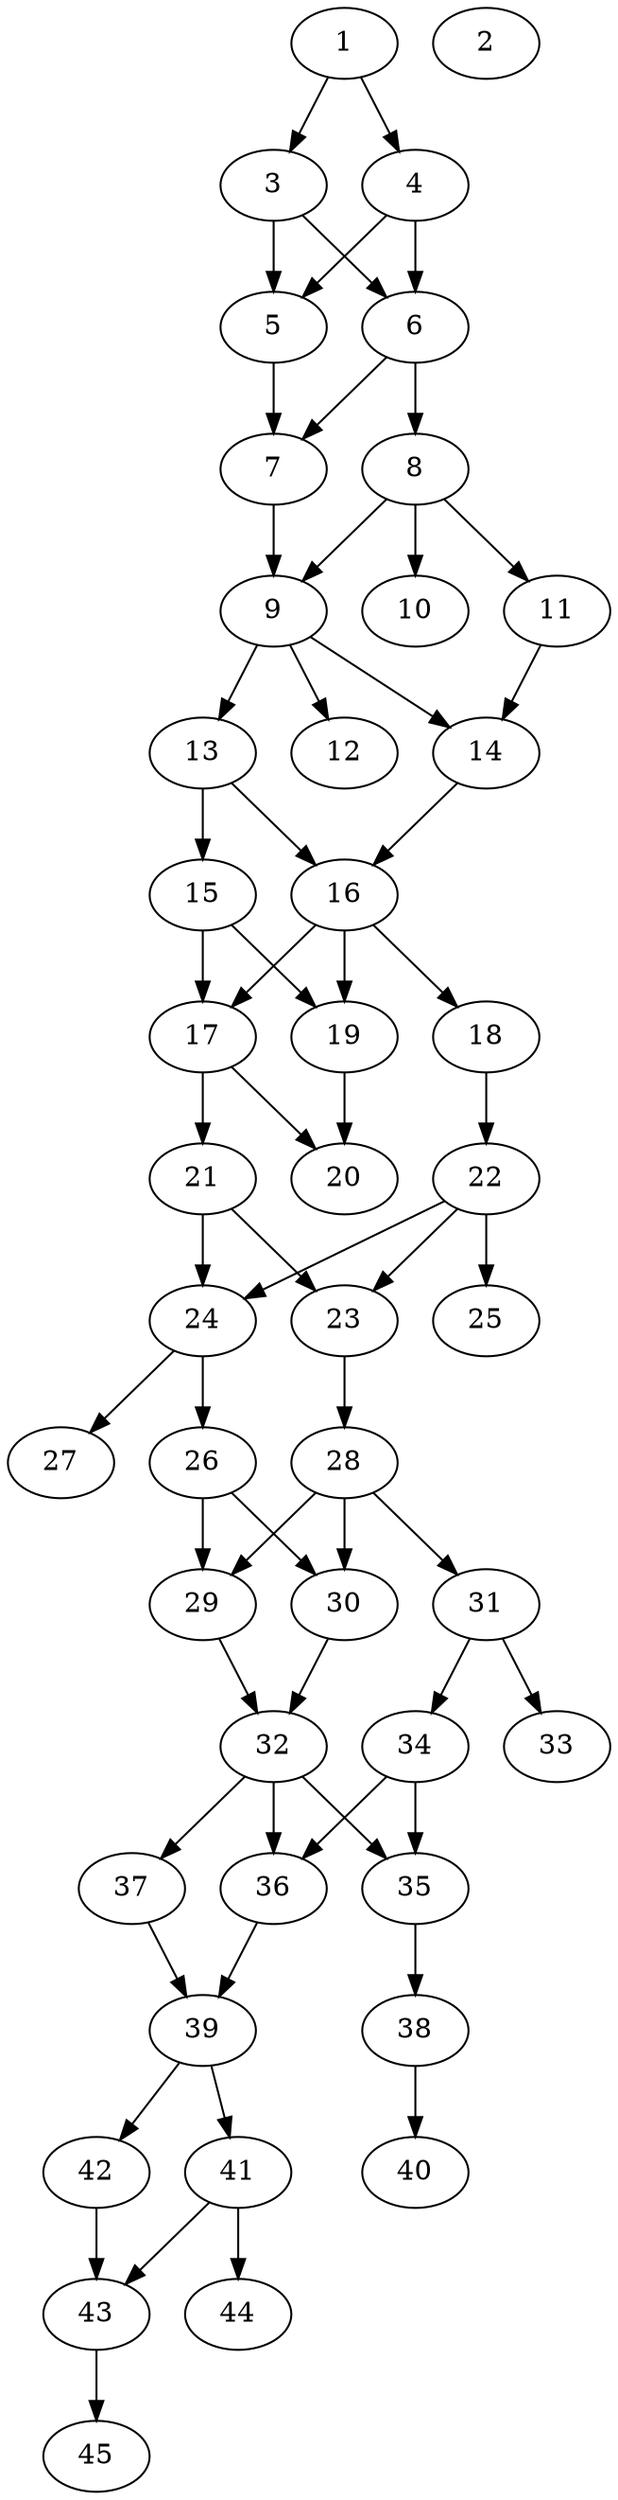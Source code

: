 // DAG automatically generated by daggen at Thu Oct  3 14:07:25 2019
// ./daggen --dot -n 45 --ccr 0.5 --fat 0.3 --regular 0.7 --density 0.6 --mindata 5242880 --maxdata 52428800 
digraph G {
  1 [size="104634368", alpha="0.17", expect_size="52317184"] 
  1 -> 3 [size ="52317184"]
  1 -> 4 [size ="52317184"]
  2 [size="10852352", alpha="0.12", expect_size="5426176"] 
  3 [size="63719424", alpha="0.06", expect_size="31859712"] 
  3 -> 5 [size ="31859712"]
  3 -> 6 [size ="31859712"]
  4 [size="46960640", alpha="0.08", expect_size="23480320"] 
  4 -> 5 [size ="23480320"]
  4 -> 6 [size ="23480320"]
  5 [size="33599488", alpha="0.10", expect_size="16799744"] 
  5 -> 7 [size ="16799744"]
  6 [size="65638400", alpha="0.08", expect_size="32819200"] 
  6 -> 7 [size ="32819200"]
  6 -> 8 [size ="32819200"]
  7 [size="44593152", alpha="0.05", expect_size="22296576"] 
  7 -> 9 [size ="22296576"]
  8 [size="29603840", alpha="0.17", expect_size="14801920"] 
  8 -> 9 [size ="14801920"]
  8 -> 10 [size ="14801920"]
  8 -> 11 [size ="14801920"]
  9 [size="24264704", alpha="0.09", expect_size="12132352"] 
  9 -> 12 [size ="12132352"]
  9 -> 13 [size ="12132352"]
  9 -> 14 [size ="12132352"]
  10 [size="31365120", alpha="0.19", expect_size="15682560"] 
  11 [size="13187072", alpha="0.16", expect_size="6593536"] 
  11 -> 14 [size ="6593536"]
  12 [size="95684608", alpha="0.00", expect_size="47842304"] 
  13 [size="56254464", alpha="0.16", expect_size="28127232"] 
  13 -> 15 [size ="28127232"]
  13 -> 16 [size ="28127232"]
  14 [size="82776064", alpha="0.05", expect_size="41388032"] 
  14 -> 16 [size ="41388032"]
  15 [size="24860672", alpha="0.16", expect_size="12430336"] 
  15 -> 17 [size ="12430336"]
  15 -> 19 [size ="12430336"]
  16 [size="73551872", alpha="0.07", expect_size="36775936"] 
  16 -> 17 [size ="36775936"]
  16 -> 18 [size ="36775936"]
  16 -> 19 [size ="36775936"]
  17 [size="15667200", alpha="0.20", expect_size="7833600"] 
  17 -> 20 [size ="7833600"]
  17 -> 21 [size ="7833600"]
  18 [size="37464064", alpha="0.05", expect_size="18732032"] 
  18 -> 22 [size ="18732032"]
  19 [size="24023040", alpha="0.04", expect_size="12011520"] 
  19 -> 20 [size ="12011520"]
  20 [size="67469312", alpha="0.14", expect_size="33734656"] 
  21 [size="62019584", alpha="0.04", expect_size="31009792"] 
  21 -> 23 [size ="31009792"]
  21 -> 24 [size ="31009792"]
  22 [size="45160448", alpha="0.14", expect_size="22580224"] 
  22 -> 23 [size ="22580224"]
  22 -> 24 [size ="22580224"]
  22 -> 25 [size ="22580224"]
  23 [size="47212544", alpha="0.15", expect_size="23606272"] 
  23 -> 28 [size ="23606272"]
  24 [size="27207680", alpha="0.04", expect_size="13603840"] 
  24 -> 26 [size ="13603840"]
  24 -> 27 [size ="13603840"]
  25 [size="51019776", alpha="0.17", expect_size="25509888"] 
  26 [size="32108544", alpha="0.03", expect_size="16054272"] 
  26 -> 29 [size ="16054272"]
  26 -> 30 [size ="16054272"]
  27 [size="66078720", alpha="0.15", expect_size="33039360"] 
  28 [size="65740800", alpha="0.12", expect_size="32870400"] 
  28 -> 29 [size ="32870400"]
  28 -> 30 [size ="32870400"]
  28 -> 31 [size ="32870400"]
  29 [size="90034176", alpha="0.12", expect_size="45017088"] 
  29 -> 32 [size ="45017088"]
  30 [size="16766976", alpha="0.16", expect_size="8383488"] 
  30 -> 32 [size ="8383488"]
  31 [size="83988480", alpha="0.00", expect_size="41994240"] 
  31 -> 33 [size ="41994240"]
  31 -> 34 [size ="41994240"]
  32 [size="102731776", alpha="0.03", expect_size="51365888"] 
  32 -> 35 [size ="51365888"]
  32 -> 36 [size ="51365888"]
  32 -> 37 [size ="51365888"]
  33 [size="73365504", alpha="0.15", expect_size="36682752"] 
  34 [size="49127424", alpha="0.03", expect_size="24563712"] 
  34 -> 35 [size ="24563712"]
  34 -> 36 [size ="24563712"]
  35 [size="66490368", alpha="0.14", expect_size="33245184"] 
  35 -> 38 [size ="33245184"]
  36 [size="54198272", alpha="0.18", expect_size="27099136"] 
  36 -> 39 [size ="27099136"]
  37 [size="67401728", alpha="0.03", expect_size="33700864"] 
  37 -> 39 [size ="33700864"]
  38 [size="45840384", alpha="0.14", expect_size="22920192"] 
  38 -> 40 [size ="22920192"]
  39 [size="103004160", alpha="0.08", expect_size="51502080"] 
  39 -> 41 [size ="51502080"]
  39 -> 42 [size ="51502080"]
  40 [size="63928320", alpha="0.14", expect_size="31964160"] 
  41 [size="43870208", alpha="0.10", expect_size="21935104"] 
  41 -> 43 [size ="21935104"]
  41 -> 44 [size ="21935104"]
  42 [size="45527040", alpha="0.14", expect_size="22763520"] 
  42 -> 43 [size ="22763520"]
  43 [size="59727872", alpha="0.06", expect_size="29863936"] 
  43 -> 45 [size ="29863936"]
  44 [size="37871616", alpha="0.02", expect_size="18935808"] 
  45 [size="52250624", alpha="0.06", expect_size="26125312"] 
}
